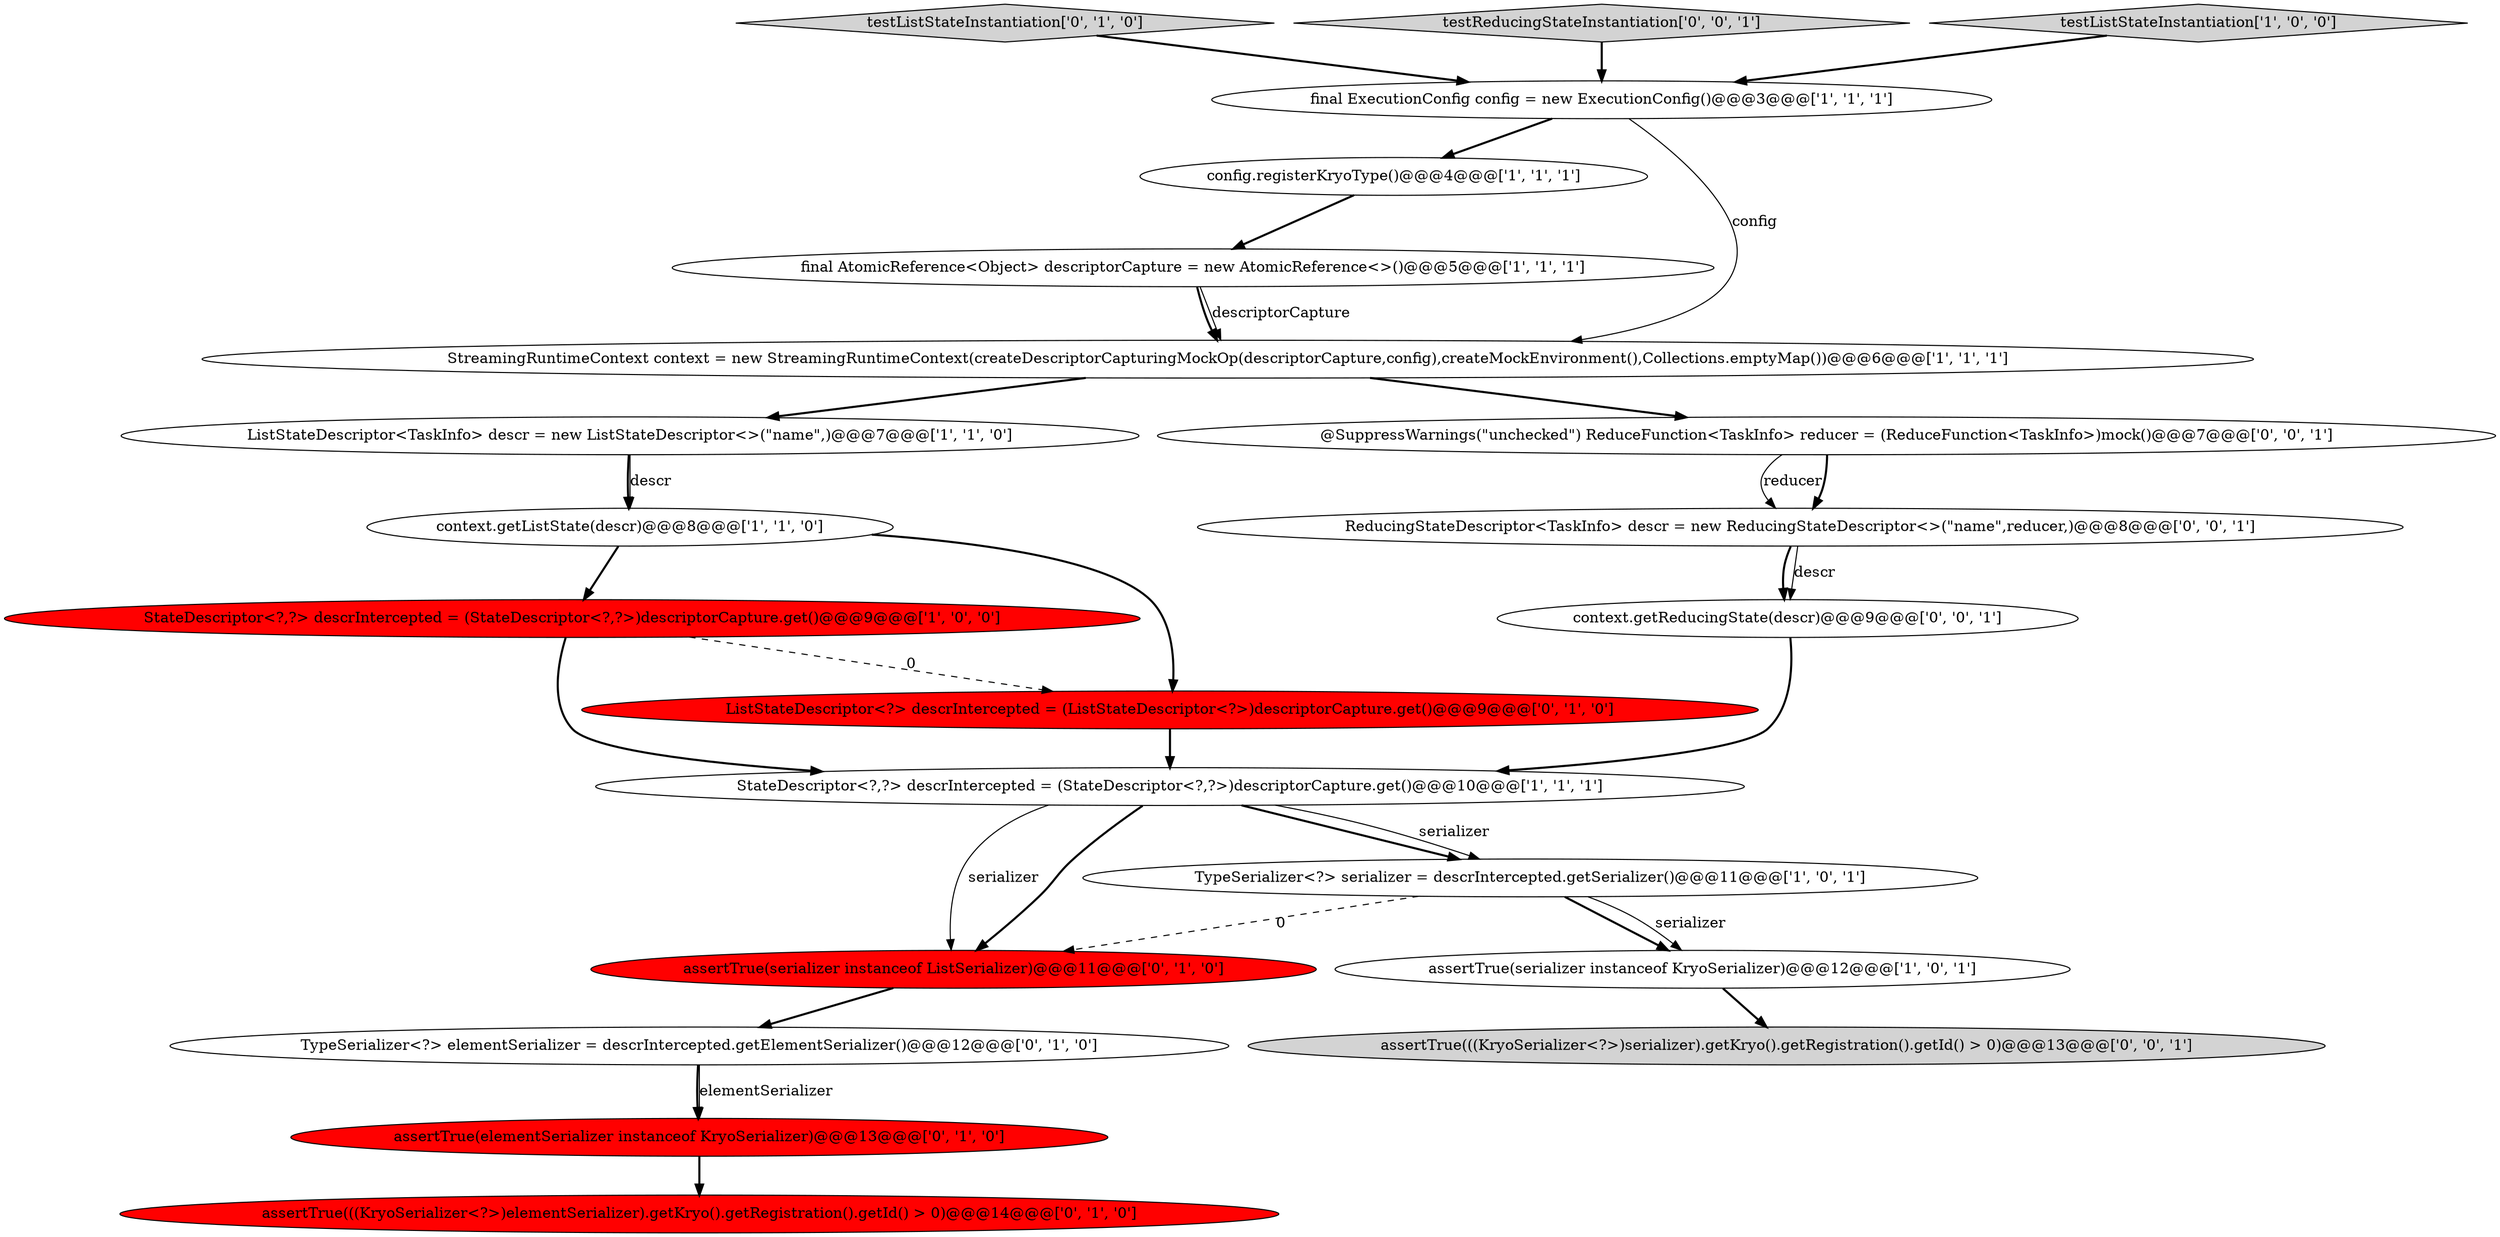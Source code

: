 digraph {
7 [style = filled, label = "ListStateDescriptor<TaskInfo> descr = new ListStateDescriptor<>(\"name\",)@@@7@@@['1', '1', '0']", fillcolor = white, shape = ellipse image = "AAA0AAABBB1BBB"];
6 [style = filled, label = "final AtomicReference<Object> descriptorCapture = new AtomicReference<>()@@@5@@@['1', '1', '1']", fillcolor = white, shape = ellipse image = "AAA0AAABBB1BBB"];
13 [style = filled, label = "testListStateInstantiation['0', '1', '0']", fillcolor = lightgray, shape = diamond image = "AAA0AAABBB2BBB"];
16 [style = filled, label = "TypeSerializer<?> elementSerializer = descrIntercepted.getElementSerializer()@@@12@@@['0', '1', '0']", fillcolor = white, shape = ellipse image = "AAA0AAABBB2BBB"];
14 [style = filled, label = "assertTrue(serializer instanceof ListSerializer)@@@11@@@['0', '1', '0']", fillcolor = red, shape = ellipse image = "AAA1AAABBB2BBB"];
21 [style = filled, label = "testReducingStateInstantiation['0', '0', '1']", fillcolor = lightgray, shape = diamond image = "AAA0AAABBB3BBB"];
10 [style = filled, label = "context.getListState(descr)@@@8@@@['1', '1', '0']", fillcolor = white, shape = ellipse image = "AAA0AAABBB1BBB"];
15 [style = filled, label = "assertTrue(elementSerializer instanceof KryoSerializer)@@@13@@@['0', '1', '0']", fillcolor = red, shape = ellipse image = "AAA1AAABBB2BBB"];
17 [style = filled, label = "@SuppressWarnings(\"unchecked\") ReduceFunction<TaskInfo> reducer = (ReduceFunction<TaskInfo>)mock()@@@7@@@['0', '0', '1']", fillcolor = white, shape = ellipse image = "AAA0AAABBB3BBB"];
3 [style = filled, label = "final ExecutionConfig config = new ExecutionConfig()@@@3@@@['1', '1', '1']", fillcolor = white, shape = ellipse image = "AAA0AAABBB1BBB"];
0 [style = filled, label = "testListStateInstantiation['1', '0', '0']", fillcolor = lightgray, shape = diamond image = "AAA0AAABBB1BBB"];
20 [style = filled, label = "assertTrue(((KryoSerializer<?>)serializer).getKryo().getRegistration().getId() > 0)@@@13@@@['0', '0', '1']", fillcolor = lightgray, shape = ellipse image = "AAA0AAABBB3BBB"];
4 [style = filled, label = "config.registerKryoType()@@@4@@@['1', '1', '1']", fillcolor = white, shape = ellipse image = "AAA0AAABBB1BBB"];
19 [style = filled, label = "ReducingStateDescriptor<TaskInfo> descr = new ReducingStateDescriptor<>(\"name\",reducer,)@@@8@@@['0', '0', '1']", fillcolor = white, shape = ellipse image = "AAA0AAABBB3BBB"];
11 [style = filled, label = "assertTrue(((KryoSerializer<?>)elementSerializer).getKryo().getRegistration().getId() > 0)@@@14@@@['0', '1', '0']", fillcolor = red, shape = ellipse image = "AAA1AAABBB2BBB"];
5 [style = filled, label = "StreamingRuntimeContext context = new StreamingRuntimeContext(createDescriptorCapturingMockOp(descriptorCapture,config),createMockEnvironment(),Collections.emptyMap())@@@6@@@['1', '1', '1']", fillcolor = white, shape = ellipse image = "AAA0AAABBB1BBB"];
18 [style = filled, label = "context.getReducingState(descr)@@@9@@@['0', '0', '1']", fillcolor = white, shape = ellipse image = "AAA0AAABBB3BBB"];
1 [style = filled, label = "StateDescriptor<?,?> descrIntercepted = (StateDescriptor<?,?>)descriptorCapture.get()@@@10@@@['1', '1', '1']", fillcolor = white, shape = ellipse image = "AAA0AAABBB1BBB"];
8 [style = filled, label = "StateDescriptor<?,?> descrIntercepted = (StateDescriptor<?,?>)descriptorCapture.get()@@@9@@@['1', '0', '0']", fillcolor = red, shape = ellipse image = "AAA1AAABBB1BBB"];
9 [style = filled, label = "TypeSerializer<?> serializer = descrIntercepted.getSerializer()@@@11@@@['1', '0', '1']", fillcolor = white, shape = ellipse image = "AAA0AAABBB1BBB"];
12 [style = filled, label = "ListStateDescriptor<?> descrIntercepted = (ListStateDescriptor<?>)descriptorCapture.get()@@@9@@@['0', '1', '0']", fillcolor = red, shape = ellipse image = "AAA1AAABBB2BBB"];
2 [style = filled, label = "assertTrue(serializer instanceof KryoSerializer)@@@12@@@['1', '0', '1']", fillcolor = white, shape = ellipse image = "AAA0AAABBB1BBB"];
0->3 [style = bold, label=""];
14->16 [style = bold, label=""];
16->15 [style = bold, label=""];
19->18 [style = bold, label=""];
2->20 [style = bold, label=""];
7->10 [style = bold, label=""];
4->6 [style = bold, label=""];
9->2 [style = bold, label=""];
17->19 [style = solid, label="reducer"];
19->18 [style = solid, label="descr"];
8->12 [style = dashed, label="0"];
1->14 [style = solid, label="serializer"];
7->10 [style = solid, label="descr"];
12->1 [style = bold, label=""];
5->17 [style = bold, label=""];
3->4 [style = bold, label=""];
16->15 [style = solid, label="elementSerializer"];
17->19 [style = bold, label=""];
1->9 [style = bold, label=""];
8->1 [style = bold, label=""];
6->5 [style = bold, label=""];
9->14 [style = dashed, label="0"];
15->11 [style = bold, label=""];
10->8 [style = bold, label=""];
13->3 [style = bold, label=""];
18->1 [style = bold, label=""];
3->5 [style = solid, label="config"];
1->9 [style = solid, label="serializer"];
10->12 [style = bold, label=""];
5->7 [style = bold, label=""];
1->14 [style = bold, label=""];
9->2 [style = solid, label="serializer"];
6->5 [style = solid, label="descriptorCapture"];
21->3 [style = bold, label=""];
}
